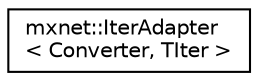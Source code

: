 digraph "Graphical Class Hierarchy"
{
 // LATEX_PDF_SIZE
  edge [fontname="Helvetica",fontsize="10",labelfontname="Helvetica",labelfontsize="10"];
  node [fontname="Helvetica",fontsize="10",shape=record];
  rankdir="LR";
  Node0 [label="mxnet::IterAdapter\l\< Converter, TIter \>",height=0.2,width=0.4,color="black", fillcolor="white", style="filled",URL="$classmxnet_1_1IterAdapter.html",tooltip="iterator adapter that adapts TIter to return another type."];
}
